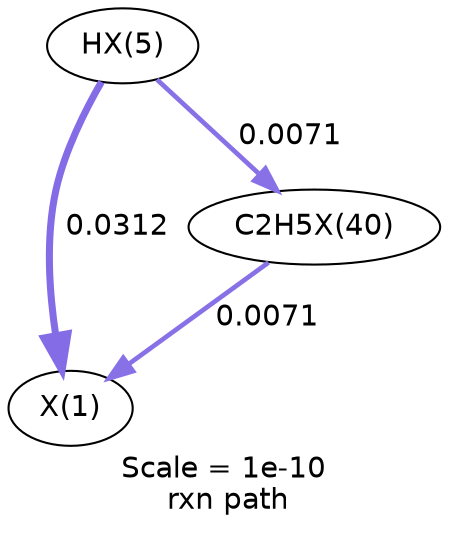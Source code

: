 digraph reaction_paths {
center=1;
s34 -> s33[fontname="Helvetica", style="setlinewidth(3.38)", arrowsize=1.69, color="0.7, 0.531, 0.9"
, label=" 0.0312"];
s36 -> s33[fontname="Helvetica", style="setlinewidth(2.26)", arrowsize=1.13, color="0.7, 0.507, 0.9"
, label=" 0.0071"];
s34 -> s36[fontname="Helvetica", style="setlinewidth(2.26)", arrowsize=1.13, color="0.7, 0.507, 0.9"
, label=" 0.0071"];
s33 [ fontname="Helvetica", label="X(1)"];
s34 [ fontname="Helvetica", label="HX(5)"];
s36 [ fontname="Helvetica", label="C2H5X(40)"];
 label = "Scale = 1e-10\l rxn path";
 fontname = "Helvetica";
}
